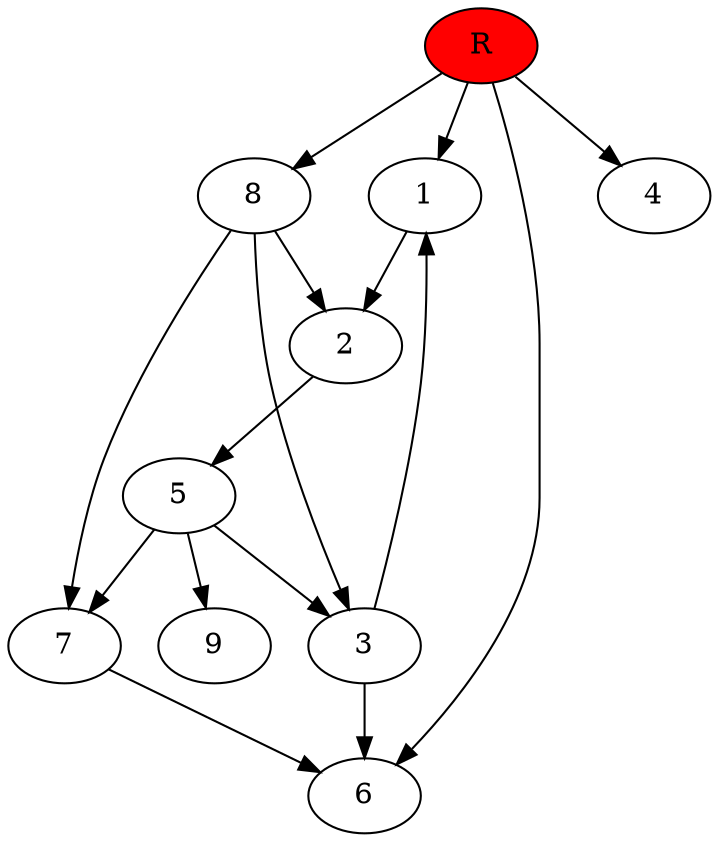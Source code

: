 digraph prb40488 {
	1
	2
	3
	4
	5
	6
	7
	8
	R [fillcolor="#ff0000" style=filled]
	1 -> 2
	2 -> 5
	3 -> 1
	3 -> 6
	5 -> 3
	5 -> 7
	5 -> 9
	7 -> 6
	8 -> 2
	8 -> 3
	8 -> 7
	R -> 1
	R -> 4
	R -> 6
	R -> 8
}
